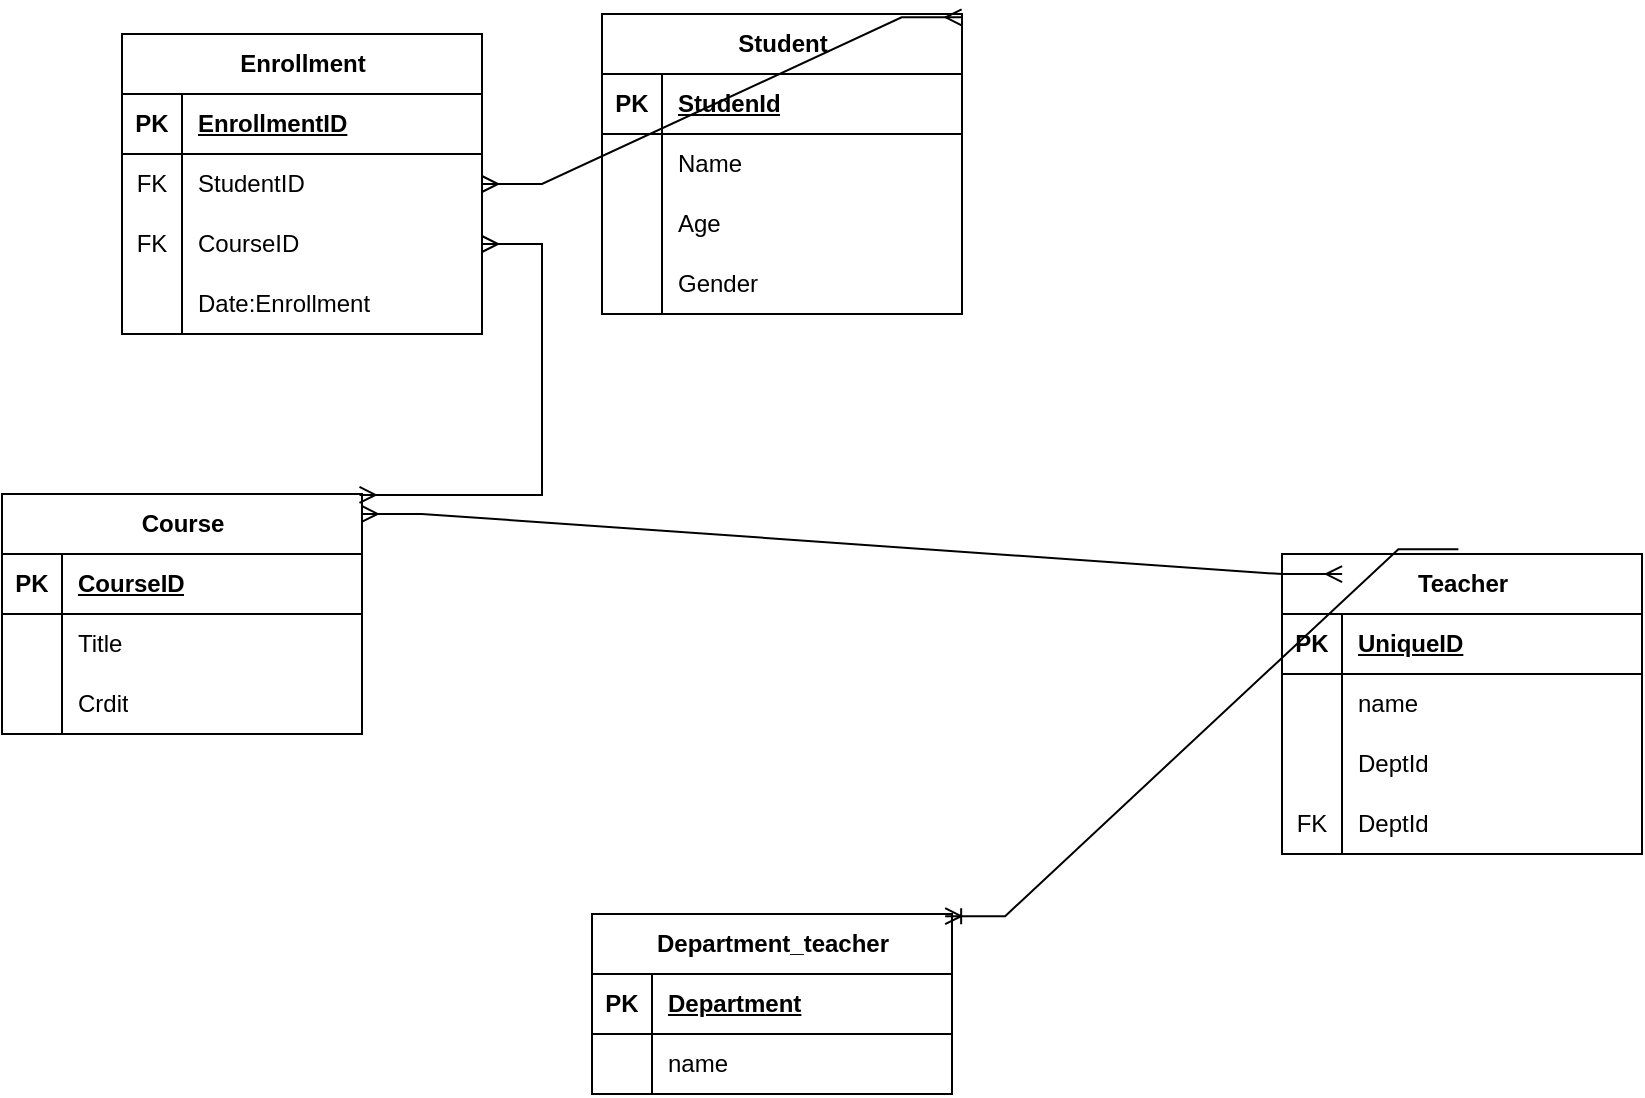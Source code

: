 <mxfile version="27.0.2">
  <diagram name="Page-1" id="VKqFa1taFbA9jPZbZSbf">
    <mxGraphModel dx="1026" dy="673" grid="1" gridSize="10" guides="1" tooltips="1" connect="0" arrows="1" fold="1" page="1" pageScale="1" pageWidth="850" pageHeight="1100" background="#ffffff" math="0" shadow="0">
      <root>
        <mxCell id="0" />
        <mxCell id="1" parent="0" />
        <mxCell id="WjYKHnbTH9e2wTCwE9cX-6" value="Student" style="shape=table;startSize=30;container=1;collapsible=1;childLayout=tableLayout;fixedRows=1;rowLines=0;fontStyle=1;align=center;resizeLast=1;html=1;" vertex="1" parent="1">
          <mxGeometry x="340" y="130" width="180" height="150" as="geometry" />
        </mxCell>
        <mxCell id="WjYKHnbTH9e2wTCwE9cX-7" value="" style="shape=tableRow;horizontal=0;startSize=0;swimlaneHead=0;swimlaneBody=0;fillColor=none;collapsible=0;dropTarget=0;points=[[0,0.5],[1,0.5]];portConstraint=eastwest;top=0;left=0;right=0;bottom=1;" vertex="1" parent="WjYKHnbTH9e2wTCwE9cX-6">
          <mxGeometry y="30" width="180" height="30" as="geometry" />
        </mxCell>
        <mxCell id="WjYKHnbTH9e2wTCwE9cX-8" value="PK" style="shape=partialRectangle;connectable=0;fillColor=none;top=0;left=0;bottom=0;right=0;fontStyle=1;overflow=hidden;whiteSpace=wrap;html=1;" vertex="1" parent="WjYKHnbTH9e2wTCwE9cX-7">
          <mxGeometry width="30" height="30" as="geometry">
            <mxRectangle width="30" height="30" as="alternateBounds" />
          </mxGeometry>
        </mxCell>
        <mxCell id="WjYKHnbTH9e2wTCwE9cX-9" value="StudenId" style="shape=partialRectangle;connectable=0;fillColor=none;top=0;left=0;bottom=0;right=0;align=left;spacingLeft=6;fontStyle=5;overflow=hidden;whiteSpace=wrap;html=1;" vertex="1" parent="WjYKHnbTH9e2wTCwE9cX-7">
          <mxGeometry x="30" width="150" height="30" as="geometry">
            <mxRectangle width="150" height="30" as="alternateBounds" />
          </mxGeometry>
        </mxCell>
        <mxCell id="WjYKHnbTH9e2wTCwE9cX-10" value="" style="shape=tableRow;horizontal=0;startSize=0;swimlaneHead=0;swimlaneBody=0;fillColor=none;collapsible=0;dropTarget=0;points=[[0,0.5],[1,0.5]];portConstraint=eastwest;top=0;left=0;right=0;bottom=0;" vertex="1" parent="WjYKHnbTH9e2wTCwE9cX-6">
          <mxGeometry y="60" width="180" height="30" as="geometry" />
        </mxCell>
        <mxCell id="WjYKHnbTH9e2wTCwE9cX-11" value="" style="shape=partialRectangle;connectable=0;fillColor=none;top=0;left=0;bottom=0;right=0;editable=1;overflow=hidden;whiteSpace=wrap;html=1;" vertex="1" parent="WjYKHnbTH9e2wTCwE9cX-10">
          <mxGeometry width="30" height="30" as="geometry">
            <mxRectangle width="30" height="30" as="alternateBounds" />
          </mxGeometry>
        </mxCell>
        <mxCell id="WjYKHnbTH9e2wTCwE9cX-12" value="Name" style="shape=partialRectangle;connectable=0;fillColor=none;top=0;left=0;bottom=0;right=0;align=left;spacingLeft=6;overflow=hidden;whiteSpace=wrap;html=1;" vertex="1" parent="WjYKHnbTH9e2wTCwE9cX-10">
          <mxGeometry x="30" width="150" height="30" as="geometry">
            <mxRectangle width="150" height="30" as="alternateBounds" />
          </mxGeometry>
        </mxCell>
        <mxCell id="WjYKHnbTH9e2wTCwE9cX-13" value="" style="shape=tableRow;horizontal=0;startSize=0;swimlaneHead=0;swimlaneBody=0;fillColor=none;collapsible=0;dropTarget=0;points=[[0,0.5],[1,0.5]];portConstraint=eastwest;top=0;left=0;right=0;bottom=0;" vertex="1" parent="WjYKHnbTH9e2wTCwE9cX-6">
          <mxGeometry y="90" width="180" height="30" as="geometry" />
        </mxCell>
        <mxCell id="WjYKHnbTH9e2wTCwE9cX-14" value="" style="shape=partialRectangle;connectable=0;fillColor=none;top=0;left=0;bottom=0;right=0;editable=1;overflow=hidden;whiteSpace=wrap;html=1;" vertex="1" parent="WjYKHnbTH9e2wTCwE9cX-13">
          <mxGeometry width="30" height="30" as="geometry">
            <mxRectangle width="30" height="30" as="alternateBounds" />
          </mxGeometry>
        </mxCell>
        <mxCell id="WjYKHnbTH9e2wTCwE9cX-15" value="Age" style="shape=partialRectangle;connectable=0;fillColor=none;top=0;left=0;bottom=0;right=0;align=left;spacingLeft=6;overflow=hidden;whiteSpace=wrap;html=1;" vertex="1" parent="WjYKHnbTH9e2wTCwE9cX-13">
          <mxGeometry x="30" width="150" height="30" as="geometry">
            <mxRectangle width="150" height="30" as="alternateBounds" />
          </mxGeometry>
        </mxCell>
        <mxCell id="WjYKHnbTH9e2wTCwE9cX-16" value="" style="shape=tableRow;horizontal=0;startSize=0;swimlaneHead=0;swimlaneBody=0;fillColor=none;collapsible=0;dropTarget=0;points=[[0,0.5],[1,0.5]];portConstraint=eastwest;top=0;left=0;right=0;bottom=0;" vertex="1" parent="WjYKHnbTH9e2wTCwE9cX-6">
          <mxGeometry y="120" width="180" height="30" as="geometry" />
        </mxCell>
        <mxCell id="WjYKHnbTH9e2wTCwE9cX-17" value="" style="shape=partialRectangle;connectable=0;fillColor=none;top=0;left=0;bottom=0;right=0;editable=1;overflow=hidden;whiteSpace=wrap;html=1;" vertex="1" parent="WjYKHnbTH9e2wTCwE9cX-16">
          <mxGeometry width="30" height="30" as="geometry">
            <mxRectangle width="30" height="30" as="alternateBounds" />
          </mxGeometry>
        </mxCell>
        <mxCell id="WjYKHnbTH9e2wTCwE9cX-18" value="Gender" style="shape=partialRectangle;connectable=0;fillColor=none;top=0;left=0;bottom=0;right=0;align=left;spacingLeft=6;overflow=hidden;whiteSpace=wrap;html=1;" vertex="1" parent="WjYKHnbTH9e2wTCwE9cX-16">
          <mxGeometry x="30" width="150" height="30" as="geometry">
            <mxRectangle width="150" height="30" as="alternateBounds" />
          </mxGeometry>
        </mxCell>
        <mxCell id="WjYKHnbTH9e2wTCwE9cX-31" value="Course" style="shape=table;startSize=30;container=1;collapsible=1;childLayout=tableLayout;fixedRows=1;rowLines=0;fontStyle=1;align=center;resizeLast=1;html=1;" vertex="1" parent="1">
          <mxGeometry x="40" y="370" width="180" height="120" as="geometry" />
        </mxCell>
        <mxCell id="WjYKHnbTH9e2wTCwE9cX-32" value="" style="shape=tableRow;horizontal=0;startSize=0;swimlaneHead=0;swimlaneBody=0;fillColor=none;collapsible=0;dropTarget=0;points=[[0,0.5],[1,0.5]];portConstraint=eastwest;top=0;left=0;right=0;bottom=1;" vertex="1" parent="WjYKHnbTH9e2wTCwE9cX-31">
          <mxGeometry y="30" width="180" height="30" as="geometry" />
        </mxCell>
        <mxCell id="WjYKHnbTH9e2wTCwE9cX-33" value="PK" style="shape=partialRectangle;connectable=0;fillColor=none;top=0;left=0;bottom=0;right=0;fontStyle=1;overflow=hidden;whiteSpace=wrap;html=1;" vertex="1" parent="WjYKHnbTH9e2wTCwE9cX-32">
          <mxGeometry width="30" height="30" as="geometry">
            <mxRectangle width="30" height="30" as="alternateBounds" />
          </mxGeometry>
        </mxCell>
        <mxCell id="WjYKHnbTH9e2wTCwE9cX-34" value="CourseID" style="shape=partialRectangle;connectable=0;fillColor=none;top=0;left=0;bottom=0;right=0;align=left;spacingLeft=6;fontStyle=5;overflow=hidden;whiteSpace=wrap;html=1;" vertex="1" parent="WjYKHnbTH9e2wTCwE9cX-32">
          <mxGeometry x="30" width="150" height="30" as="geometry">
            <mxRectangle width="150" height="30" as="alternateBounds" />
          </mxGeometry>
        </mxCell>
        <mxCell id="WjYKHnbTH9e2wTCwE9cX-35" value="" style="shape=tableRow;horizontal=0;startSize=0;swimlaneHead=0;swimlaneBody=0;fillColor=none;collapsible=0;dropTarget=0;points=[[0,0.5],[1,0.5]];portConstraint=eastwest;top=0;left=0;right=0;bottom=0;" vertex="1" parent="WjYKHnbTH9e2wTCwE9cX-31">
          <mxGeometry y="60" width="180" height="30" as="geometry" />
        </mxCell>
        <mxCell id="WjYKHnbTH9e2wTCwE9cX-36" value="" style="shape=partialRectangle;connectable=0;fillColor=none;top=0;left=0;bottom=0;right=0;editable=1;overflow=hidden;whiteSpace=wrap;html=1;" vertex="1" parent="WjYKHnbTH9e2wTCwE9cX-35">
          <mxGeometry width="30" height="30" as="geometry">
            <mxRectangle width="30" height="30" as="alternateBounds" />
          </mxGeometry>
        </mxCell>
        <mxCell id="WjYKHnbTH9e2wTCwE9cX-37" value="Title" style="shape=partialRectangle;connectable=0;fillColor=none;top=0;left=0;bottom=0;right=0;align=left;spacingLeft=6;overflow=hidden;whiteSpace=wrap;html=1;" vertex="1" parent="WjYKHnbTH9e2wTCwE9cX-35">
          <mxGeometry x="30" width="150" height="30" as="geometry">
            <mxRectangle width="150" height="30" as="alternateBounds" />
          </mxGeometry>
        </mxCell>
        <mxCell id="WjYKHnbTH9e2wTCwE9cX-38" value="" style="shape=tableRow;horizontal=0;startSize=0;swimlaneHead=0;swimlaneBody=0;fillColor=none;collapsible=0;dropTarget=0;points=[[0,0.5],[1,0.5]];portConstraint=eastwest;top=0;left=0;right=0;bottom=0;" vertex="1" parent="WjYKHnbTH9e2wTCwE9cX-31">
          <mxGeometry y="90" width="180" height="30" as="geometry" />
        </mxCell>
        <mxCell id="WjYKHnbTH9e2wTCwE9cX-39" value="" style="shape=partialRectangle;connectable=0;fillColor=none;top=0;left=0;bottom=0;right=0;editable=1;overflow=hidden;whiteSpace=wrap;html=1;" vertex="1" parent="WjYKHnbTH9e2wTCwE9cX-38">
          <mxGeometry width="30" height="30" as="geometry">
            <mxRectangle width="30" height="30" as="alternateBounds" />
          </mxGeometry>
        </mxCell>
        <mxCell id="WjYKHnbTH9e2wTCwE9cX-40" value="Crdit" style="shape=partialRectangle;connectable=0;fillColor=none;top=0;left=0;bottom=0;right=0;align=left;spacingLeft=6;overflow=hidden;whiteSpace=wrap;html=1;" vertex="1" parent="WjYKHnbTH9e2wTCwE9cX-38">
          <mxGeometry x="30" width="150" height="30" as="geometry">
            <mxRectangle width="150" height="30" as="alternateBounds" />
          </mxGeometry>
        </mxCell>
        <mxCell id="WjYKHnbTH9e2wTCwE9cX-44" value="Teacher" style="shape=table;startSize=30;container=1;collapsible=1;childLayout=tableLayout;fixedRows=1;rowLines=0;fontStyle=1;align=center;resizeLast=1;html=1;" vertex="1" parent="1">
          <mxGeometry x="680" y="400" width="180" height="150" as="geometry" />
        </mxCell>
        <mxCell id="WjYKHnbTH9e2wTCwE9cX-45" value="" style="shape=tableRow;horizontal=0;startSize=0;swimlaneHead=0;swimlaneBody=0;fillColor=none;collapsible=0;dropTarget=0;points=[[0,0.5],[1,0.5]];portConstraint=eastwest;top=0;left=0;right=0;bottom=1;" vertex="1" parent="WjYKHnbTH9e2wTCwE9cX-44">
          <mxGeometry y="30" width="180" height="30" as="geometry" />
        </mxCell>
        <mxCell id="WjYKHnbTH9e2wTCwE9cX-46" value="PK" style="shape=partialRectangle;connectable=0;fillColor=none;top=0;left=0;bottom=0;right=0;fontStyle=1;overflow=hidden;whiteSpace=wrap;html=1;" vertex="1" parent="WjYKHnbTH9e2wTCwE9cX-45">
          <mxGeometry width="30" height="30" as="geometry">
            <mxRectangle width="30" height="30" as="alternateBounds" />
          </mxGeometry>
        </mxCell>
        <mxCell id="WjYKHnbTH9e2wTCwE9cX-47" value="UniqueID" style="shape=partialRectangle;connectable=0;fillColor=none;top=0;left=0;bottom=0;right=0;align=left;spacingLeft=6;fontStyle=5;overflow=hidden;whiteSpace=wrap;html=1;" vertex="1" parent="WjYKHnbTH9e2wTCwE9cX-45">
          <mxGeometry x="30" width="150" height="30" as="geometry">
            <mxRectangle width="150" height="30" as="alternateBounds" />
          </mxGeometry>
        </mxCell>
        <mxCell id="WjYKHnbTH9e2wTCwE9cX-48" value="" style="shape=tableRow;horizontal=0;startSize=0;swimlaneHead=0;swimlaneBody=0;fillColor=none;collapsible=0;dropTarget=0;points=[[0,0.5],[1,0.5]];portConstraint=eastwest;top=0;left=0;right=0;bottom=0;" vertex="1" parent="WjYKHnbTH9e2wTCwE9cX-44">
          <mxGeometry y="60" width="180" height="30" as="geometry" />
        </mxCell>
        <mxCell id="WjYKHnbTH9e2wTCwE9cX-49" value="" style="shape=partialRectangle;connectable=0;fillColor=none;top=0;left=0;bottom=0;right=0;editable=1;overflow=hidden;whiteSpace=wrap;html=1;" vertex="1" parent="WjYKHnbTH9e2wTCwE9cX-48">
          <mxGeometry width="30" height="30" as="geometry">
            <mxRectangle width="30" height="30" as="alternateBounds" />
          </mxGeometry>
        </mxCell>
        <mxCell id="WjYKHnbTH9e2wTCwE9cX-50" value="name" style="shape=partialRectangle;connectable=0;fillColor=none;top=0;left=0;bottom=0;right=0;align=left;spacingLeft=6;overflow=hidden;whiteSpace=wrap;html=1;" vertex="1" parent="WjYKHnbTH9e2wTCwE9cX-48">
          <mxGeometry x="30" width="150" height="30" as="geometry">
            <mxRectangle width="150" height="30" as="alternateBounds" />
          </mxGeometry>
        </mxCell>
        <mxCell id="WjYKHnbTH9e2wTCwE9cX-51" value="" style="shape=tableRow;horizontal=0;startSize=0;swimlaneHead=0;swimlaneBody=0;fillColor=none;collapsible=0;dropTarget=0;points=[[0,0.5],[1,0.5]];portConstraint=eastwest;top=0;left=0;right=0;bottom=0;" vertex="1" parent="WjYKHnbTH9e2wTCwE9cX-44">
          <mxGeometry y="90" width="180" height="30" as="geometry" />
        </mxCell>
        <mxCell id="WjYKHnbTH9e2wTCwE9cX-52" value="" style="shape=partialRectangle;connectable=0;fillColor=none;top=0;left=0;bottom=0;right=0;editable=1;overflow=hidden;whiteSpace=wrap;html=1;" vertex="1" parent="WjYKHnbTH9e2wTCwE9cX-51">
          <mxGeometry width="30" height="30" as="geometry">
            <mxRectangle width="30" height="30" as="alternateBounds" />
          </mxGeometry>
        </mxCell>
        <mxCell id="WjYKHnbTH9e2wTCwE9cX-53" value="DeptId" style="shape=partialRectangle;connectable=0;fillColor=none;top=0;left=0;bottom=0;right=0;align=left;spacingLeft=6;overflow=hidden;whiteSpace=wrap;html=1;" vertex="1" parent="WjYKHnbTH9e2wTCwE9cX-51">
          <mxGeometry x="30" width="150" height="30" as="geometry">
            <mxRectangle width="150" height="30" as="alternateBounds" />
          </mxGeometry>
        </mxCell>
        <mxCell id="WjYKHnbTH9e2wTCwE9cX-70" value="" style="shape=tableRow;horizontal=0;startSize=0;swimlaneHead=0;swimlaneBody=0;fillColor=none;collapsible=0;dropTarget=0;points=[[0,0.5],[1,0.5]];portConstraint=eastwest;top=0;left=0;right=0;bottom=0;" vertex="1" parent="WjYKHnbTH9e2wTCwE9cX-44">
          <mxGeometry y="120" width="180" height="30" as="geometry" />
        </mxCell>
        <mxCell id="WjYKHnbTH9e2wTCwE9cX-71" value="FK" style="shape=partialRectangle;connectable=0;fillColor=none;top=0;left=0;bottom=0;right=0;editable=1;overflow=hidden;whiteSpace=wrap;html=1;" vertex="1" parent="WjYKHnbTH9e2wTCwE9cX-70">
          <mxGeometry width="30" height="30" as="geometry">
            <mxRectangle width="30" height="30" as="alternateBounds" />
          </mxGeometry>
        </mxCell>
        <mxCell id="WjYKHnbTH9e2wTCwE9cX-72" value="DeptId" style="shape=partialRectangle;connectable=0;fillColor=none;top=0;left=0;bottom=0;right=0;align=left;spacingLeft=6;overflow=hidden;whiteSpace=wrap;html=1;" vertex="1" parent="WjYKHnbTH9e2wTCwE9cX-70">
          <mxGeometry x="30" width="150" height="30" as="geometry">
            <mxRectangle width="150" height="30" as="alternateBounds" />
          </mxGeometry>
        </mxCell>
        <mxCell id="WjYKHnbTH9e2wTCwE9cX-57" value="Department_teacher" style="shape=table;startSize=30;container=1;collapsible=1;childLayout=tableLayout;fixedRows=1;rowLines=0;fontStyle=1;align=center;resizeLast=1;html=1;" vertex="1" parent="1">
          <mxGeometry x="335" y="580" width="180" height="90" as="geometry" />
        </mxCell>
        <mxCell id="WjYKHnbTH9e2wTCwE9cX-58" value="" style="shape=tableRow;horizontal=0;startSize=0;swimlaneHead=0;swimlaneBody=0;fillColor=none;collapsible=0;dropTarget=0;points=[[0,0.5],[1,0.5]];portConstraint=eastwest;top=0;left=0;right=0;bottom=1;" vertex="1" parent="WjYKHnbTH9e2wTCwE9cX-57">
          <mxGeometry y="30" width="180" height="30" as="geometry" />
        </mxCell>
        <mxCell id="WjYKHnbTH9e2wTCwE9cX-59" value="PK" style="shape=partialRectangle;connectable=0;fillColor=none;top=0;left=0;bottom=0;right=0;fontStyle=1;overflow=hidden;whiteSpace=wrap;html=1;" vertex="1" parent="WjYKHnbTH9e2wTCwE9cX-58">
          <mxGeometry width="30" height="30" as="geometry">
            <mxRectangle width="30" height="30" as="alternateBounds" />
          </mxGeometry>
        </mxCell>
        <mxCell id="WjYKHnbTH9e2wTCwE9cX-60" value="Department" style="shape=partialRectangle;connectable=0;fillColor=none;top=0;left=0;bottom=0;right=0;align=left;spacingLeft=6;fontStyle=5;overflow=hidden;whiteSpace=wrap;html=1;" vertex="1" parent="WjYKHnbTH9e2wTCwE9cX-58">
          <mxGeometry x="30" width="150" height="30" as="geometry">
            <mxRectangle width="150" height="30" as="alternateBounds" />
          </mxGeometry>
        </mxCell>
        <mxCell id="WjYKHnbTH9e2wTCwE9cX-61" value="" style="shape=tableRow;horizontal=0;startSize=0;swimlaneHead=0;swimlaneBody=0;fillColor=none;collapsible=0;dropTarget=0;points=[[0,0.5],[1,0.5]];portConstraint=eastwest;top=0;left=0;right=0;bottom=0;" vertex="1" parent="WjYKHnbTH9e2wTCwE9cX-57">
          <mxGeometry y="60" width="180" height="30" as="geometry" />
        </mxCell>
        <mxCell id="WjYKHnbTH9e2wTCwE9cX-62" value="" style="shape=partialRectangle;connectable=0;fillColor=none;top=0;left=0;bottom=0;right=0;editable=1;overflow=hidden;whiteSpace=wrap;html=1;" vertex="1" parent="WjYKHnbTH9e2wTCwE9cX-61">
          <mxGeometry width="30" height="30" as="geometry">
            <mxRectangle width="30" height="30" as="alternateBounds" />
          </mxGeometry>
        </mxCell>
        <mxCell id="WjYKHnbTH9e2wTCwE9cX-63" value="name" style="shape=partialRectangle;connectable=0;fillColor=none;top=0;left=0;bottom=0;right=0;align=left;spacingLeft=6;overflow=hidden;whiteSpace=wrap;html=1;" vertex="1" parent="WjYKHnbTH9e2wTCwE9cX-61">
          <mxGeometry x="30" width="150" height="30" as="geometry">
            <mxRectangle width="150" height="30" as="alternateBounds" />
          </mxGeometry>
        </mxCell>
        <mxCell id="WjYKHnbTH9e2wTCwE9cX-73" value="" style="edgeStyle=entityRelationEdgeStyle;fontSize=12;html=1;endArrow=ERoneToMany;rounded=0;entryX=0.981;entryY=0.012;entryDx=0;entryDy=0;entryPerimeter=0;exitX=0.49;exitY=-0.016;exitDx=0;exitDy=0;exitPerimeter=0;" edge="1" parent="1" source="WjYKHnbTH9e2wTCwE9cX-44" target="WjYKHnbTH9e2wTCwE9cX-57">
          <mxGeometry width="100" height="100" relative="1" as="geometry">
            <mxPoint x="335" y="490" as="sourcePoint" />
            <mxPoint x="330" y="610" as="targetPoint" />
            <Array as="points">
              <mxPoint x="255" y="630" />
            </Array>
          </mxGeometry>
        </mxCell>
        <mxCell id="WjYKHnbTH9e2wTCwE9cX-87" value="Enrollment" style="shape=table;startSize=30;container=1;collapsible=1;childLayout=tableLayout;fixedRows=1;rowLines=0;fontStyle=1;align=center;resizeLast=1;html=1;" vertex="1" parent="1">
          <mxGeometry x="100" y="140" width="180" height="150" as="geometry" />
        </mxCell>
        <mxCell id="WjYKHnbTH9e2wTCwE9cX-88" value="" style="shape=tableRow;horizontal=0;startSize=0;swimlaneHead=0;swimlaneBody=0;fillColor=none;collapsible=0;dropTarget=0;points=[[0,0.5],[1,0.5]];portConstraint=eastwest;top=0;left=0;right=0;bottom=1;" vertex="1" parent="WjYKHnbTH9e2wTCwE9cX-87">
          <mxGeometry y="30" width="180" height="30" as="geometry" />
        </mxCell>
        <mxCell id="WjYKHnbTH9e2wTCwE9cX-89" value="PK" style="shape=partialRectangle;connectable=0;fillColor=none;top=0;left=0;bottom=0;right=0;fontStyle=1;overflow=hidden;whiteSpace=wrap;html=1;" vertex="1" parent="WjYKHnbTH9e2wTCwE9cX-88">
          <mxGeometry width="30" height="30" as="geometry">
            <mxRectangle width="30" height="30" as="alternateBounds" />
          </mxGeometry>
        </mxCell>
        <mxCell id="WjYKHnbTH9e2wTCwE9cX-90" value="EnrollmentID" style="shape=partialRectangle;connectable=0;fillColor=none;top=0;left=0;bottom=0;right=0;align=left;spacingLeft=6;fontStyle=5;overflow=hidden;whiteSpace=wrap;html=1;" vertex="1" parent="WjYKHnbTH9e2wTCwE9cX-88">
          <mxGeometry x="30" width="150" height="30" as="geometry">
            <mxRectangle width="150" height="30" as="alternateBounds" />
          </mxGeometry>
        </mxCell>
        <mxCell id="WjYKHnbTH9e2wTCwE9cX-91" value="" style="shape=tableRow;horizontal=0;startSize=0;swimlaneHead=0;swimlaneBody=0;fillColor=none;collapsible=0;dropTarget=0;points=[[0,0.5],[1,0.5]];portConstraint=eastwest;top=0;left=0;right=0;bottom=0;" vertex="1" parent="WjYKHnbTH9e2wTCwE9cX-87">
          <mxGeometry y="60" width="180" height="30" as="geometry" />
        </mxCell>
        <mxCell id="WjYKHnbTH9e2wTCwE9cX-92" value="FK" style="shape=partialRectangle;connectable=0;fillColor=none;top=0;left=0;bottom=0;right=0;editable=1;overflow=hidden;whiteSpace=wrap;html=1;" vertex="1" parent="WjYKHnbTH9e2wTCwE9cX-91">
          <mxGeometry width="30" height="30" as="geometry">
            <mxRectangle width="30" height="30" as="alternateBounds" />
          </mxGeometry>
        </mxCell>
        <mxCell id="WjYKHnbTH9e2wTCwE9cX-93" value="StudentID" style="shape=partialRectangle;connectable=0;fillColor=none;top=0;left=0;bottom=0;right=0;align=left;spacingLeft=6;overflow=hidden;whiteSpace=wrap;html=1;" vertex="1" parent="WjYKHnbTH9e2wTCwE9cX-91">
          <mxGeometry x="30" width="150" height="30" as="geometry">
            <mxRectangle width="150" height="30" as="alternateBounds" />
          </mxGeometry>
        </mxCell>
        <mxCell id="WjYKHnbTH9e2wTCwE9cX-94" value="" style="shape=tableRow;horizontal=0;startSize=0;swimlaneHead=0;swimlaneBody=0;fillColor=none;collapsible=0;dropTarget=0;points=[[0,0.5],[1,0.5]];portConstraint=eastwest;top=0;left=0;right=0;bottom=0;" vertex="1" parent="WjYKHnbTH9e2wTCwE9cX-87">
          <mxGeometry y="90" width="180" height="30" as="geometry" />
        </mxCell>
        <mxCell id="WjYKHnbTH9e2wTCwE9cX-95" value="FK" style="shape=partialRectangle;connectable=0;fillColor=none;top=0;left=0;bottom=0;right=0;editable=1;overflow=hidden;whiteSpace=wrap;html=1;" vertex="1" parent="WjYKHnbTH9e2wTCwE9cX-94">
          <mxGeometry width="30" height="30" as="geometry">
            <mxRectangle width="30" height="30" as="alternateBounds" />
          </mxGeometry>
        </mxCell>
        <mxCell id="WjYKHnbTH9e2wTCwE9cX-96" value="CourseID" style="shape=partialRectangle;connectable=0;fillColor=none;top=0;left=0;bottom=0;right=0;align=left;spacingLeft=6;overflow=hidden;whiteSpace=wrap;html=1;" vertex="1" parent="WjYKHnbTH9e2wTCwE9cX-94">
          <mxGeometry x="30" width="150" height="30" as="geometry">
            <mxRectangle width="150" height="30" as="alternateBounds" />
          </mxGeometry>
        </mxCell>
        <mxCell id="WjYKHnbTH9e2wTCwE9cX-97" value="" style="shape=tableRow;horizontal=0;startSize=0;swimlaneHead=0;swimlaneBody=0;fillColor=none;collapsible=0;dropTarget=0;points=[[0,0.5],[1,0.5]];portConstraint=eastwest;top=0;left=0;right=0;bottom=0;" vertex="1" parent="WjYKHnbTH9e2wTCwE9cX-87">
          <mxGeometry y="120" width="180" height="30" as="geometry" />
        </mxCell>
        <mxCell id="WjYKHnbTH9e2wTCwE9cX-98" value="" style="shape=partialRectangle;connectable=0;fillColor=none;top=0;left=0;bottom=0;right=0;editable=1;overflow=hidden;whiteSpace=wrap;html=1;" vertex="1" parent="WjYKHnbTH9e2wTCwE9cX-97">
          <mxGeometry width="30" height="30" as="geometry">
            <mxRectangle width="30" height="30" as="alternateBounds" />
          </mxGeometry>
        </mxCell>
        <mxCell id="WjYKHnbTH9e2wTCwE9cX-99" value="Date:Enrollment" style="shape=partialRectangle;connectable=0;fillColor=none;top=0;left=0;bottom=0;right=0;align=left;spacingLeft=6;overflow=hidden;whiteSpace=wrap;html=1;" vertex="1" parent="WjYKHnbTH9e2wTCwE9cX-97">
          <mxGeometry x="30" width="150" height="30" as="geometry">
            <mxRectangle width="150" height="30" as="alternateBounds" />
          </mxGeometry>
        </mxCell>
        <mxCell id="WjYKHnbTH9e2wTCwE9cX-100" value="" style="edgeStyle=entityRelationEdgeStyle;fontSize=12;html=1;endArrow=ERmany;startArrow=ERmany;rounded=0;exitX=0.993;exitY=0.004;exitDx=0;exitDy=0;exitPerimeter=0;" edge="1" parent="1" source="WjYKHnbTH9e2wTCwE9cX-31" target="WjYKHnbTH9e2wTCwE9cX-94">
          <mxGeometry width="100" height="100" relative="1" as="geometry">
            <mxPoint x="410" y="460" as="sourcePoint" />
            <mxPoint x="510" y="360" as="targetPoint" />
            <Array as="points">
              <mxPoint x="420" y="380" />
            </Array>
          </mxGeometry>
        </mxCell>
        <mxCell id="WjYKHnbTH9e2wTCwE9cX-101" value="" style="edgeStyle=entityRelationEdgeStyle;fontSize=12;html=1;endArrow=ERmany;startArrow=ERmany;rounded=0;exitX=0.999;exitY=0.011;exitDx=0;exitDy=0;exitPerimeter=0;" edge="1" parent="1" source="WjYKHnbTH9e2wTCwE9cX-6" target="WjYKHnbTH9e2wTCwE9cX-91">
          <mxGeometry width="100" height="100" relative="1" as="geometry">
            <mxPoint x="370" y="425" as="sourcePoint" />
            <mxPoint x="431" y="300" as="targetPoint" />
            <Array as="points">
              <mxPoint x="440" y="280" />
              <mxPoint x="370" y="340" />
              <mxPoint x="330" y="320" />
            </Array>
          </mxGeometry>
        </mxCell>
        <mxCell id="WjYKHnbTH9e2wTCwE9cX-103" value="" style="edgeStyle=entityRelationEdgeStyle;fontSize=12;html=1;endArrow=ERmany;startArrow=ERmany;rounded=0;exitX=0.999;exitY=0.083;exitDx=0;exitDy=0;exitPerimeter=0;entryX=0.167;entryY=0.067;entryDx=0;entryDy=0;entryPerimeter=0;" edge="1" parent="1" source="WjYKHnbTH9e2wTCwE9cX-31" target="WjYKHnbTH9e2wTCwE9cX-44">
          <mxGeometry width="100" height="100" relative="1" as="geometry">
            <mxPoint x="229" y="380" as="sourcePoint" />
            <mxPoint x="290" y="255" as="targetPoint" />
            <Array as="points">
              <mxPoint x="430" y="390" />
              <mxPoint x="450" y="460" />
              <mxPoint x="460" y="490" />
            </Array>
          </mxGeometry>
        </mxCell>
      </root>
    </mxGraphModel>
  </diagram>
</mxfile>
